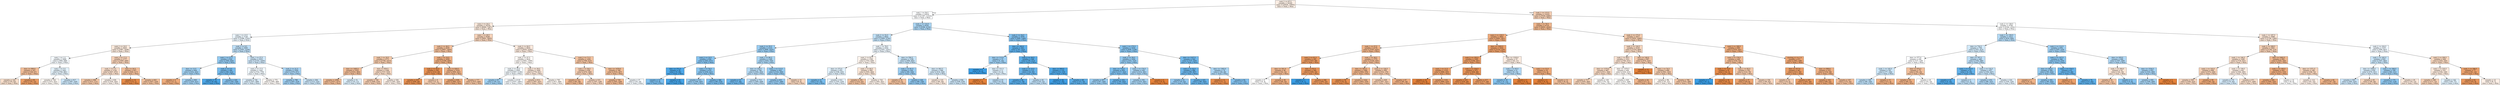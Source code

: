 digraph Tree {
node [shape=box, style="filled", color="black"] ;
0 [label="rank_2 <= 87.5\nsamples = 34329\nvalue = [18426, 15903]\nclass = Team_1 Wins", fillcolor="#fbeee4"] ;
1 [label="rank_1 <= 56.5\nsamples = 22910\nvalue = [11387, 11523]\nclass = Team_2 Wins", fillcolor="#fdfeff"] ;
0 -> 1 [labeldistance=2.5, labelangle=45, headlabel="True"] ;
2 [label="rank_2 <= 24.5\nsamples = 16376\nvalue = [8989, 7387]\nclass = Team_1 Wins", fillcolor="#fae9dc"] ;
1 -> 2 ;
3 [label="rank_1 <= 13.5\nsamples = 7130\nvalue = [3388, 3742]\nclass = Team_2 Wins", fillcolor="#ecf6fd"] ;
2 -> 3 ;
4 [label="rank_2 <= 10.5\nsamples = 3625\nvalue = [1987, 1638]\nclass = Team_1 Wins", fillcolor="#fae9dc"] ;
3 -> 4 ;
5 [label="rank_1 <= 1.5\nsamples = 1848\nvalue = [900, 948]\nclass = Team_2 Wins", fillcolor="#f5fafe"] ;
4 -> 5 ;
6 [label="date <= 999.0\nsamples = 207\nvalue = [140, 67]\nclass = Team_1 Wins", fillcolor="#f1bd98"] ;
5 -> 6 ;
7 [label="samples = 122\nvalue = [70, 52]\nclass = Team_1 Wins", fillcolor="#f8dfcc"] ;
6 -> 7 ;
8 [label="samples = 85\nvalue = [70, 15]\nclass = Team_1 Wins", fillcolor="#eb9c63"] ;
6 -> 8 ;
9 [label="rank_1 <= 5.5\nsamples = 1641\nvalue = [760, 881]\nclass = Team_2 Wins", fillcolor="#e4f2fb"] ;
5 -> 9 ;
10 [label="samples = 724\nvalue = [373, 351]\nclass = Team_1 Wins", fillcolor="#fdf8f3"] ;
9 -> 10 ;
11 [label="samples = 917\nvalue = [387, 530]\nclass = Team_2 Wins", fillcolor="#cae5f8"] ;
9 -> 11 ;
12 [label="rank_2 <= 17.5\nsamples = 1777\nvalue = [1087, 690]\nclass = Team_1 Wins", fillcolor="#f6d1b7"] ;
4 -> 12 ;
13 [label="rank_1 <= 5.5\nsamples = 1120\nvalue = [647, 473]\nclass = Team_1 Wins", fillcolor="#f8ddca"] ;
12 -> 13 ;
14 [label="samples = 484\nvalue = [313, 171]\nclass = Team_1 Wins", fillcolor="#f3c6a5"] ;
13 -> 14 ;
15 [label="samples = 636\nvalue = [334, 302]\nclass = Team_1 Wins", fillcolor="#fdf3ec"] ;
13 -> 15 ;
16 [label="date <= 20.5\nsamples = 657\nvalue = [440, 217]\nclass = Team_1 Wins", fillcolor="#f2bf9b"] ;
12 -> 16 ;
17 [label="samples = 14\nvalue = [13, 1]\nclass = Team_1 Wins", fillcolor="#e78b48"] ;
16 -> 17 ;
18 [label="samples = 643\nvalue = [427, 216]\nclass = Team_1 Wins", fillcolor="#f2c19d"] ;
16 -> 18 ;
19 [label="rank_2 <= 9.5\nsamples = 3505\nvalue = [1401, 2104]\nclass = Team_2 Wins", fillcolor="#bddef6"] ;
3 -> 19 ;
20 [label="rank_1 <= 27.5\nsamples = 954\nvalue = [300, 654]\nclass = Team_2 Wins", fillcolor="#94caf1"] ;
19 -> 20 ;
21 [label="date <= 13.5\nsamples = 664\nvalue = [232, 432]\nclass = Team_2 Wins", fillcolor="#a3d2f3"] ;
20 -> 21 ;
22 [label="samples = 4\nvalue = [3, 1]\nclass = Team_1 Wins", fillcolor="#eeab7b"] ;
21 -> 22 ;
23 [label="samples = 660\nvalue = [229, 431]\nclass = Team_2 Wins", fillcolor="#a2d1f3"] ;
21 -> 23 ;
24 [label="rank_2 <= 3.5\nsamples = 290\nvalue = [68, 222]\nclass = Team_2 Wins", fillcolor="#76bbed"] ;
20 -> 24 ;
25 [label="samples = 70\nvalue = [6, 64]\nclass = Team_2 Wins", fillcolor="#4ca6e7"] ;
24 -> 25 ;
26 [label="samples = 220\nvalue = [62, 158]\nclass = Team_2 Wins", fillcolor="#87c3ef"] ;
24 -> 26 ;
27 [label="rank_1 <= 27.5\nsamples = 2551\nvalue = [1101, 1450]\nclass = Team_2 Wins", fillcolor="#cfe7f9"] ;
19 -> 27 ;
28 [label="rank_2 <= 17.5\nsamples = 1501\nvalue = [722, 779]\nclass = Team_2 Wins", fillcolor="#f1f8fd"] ;
27 -> 28 ;
29 [label="samples = 726\nvalue = [327, 399]\nclass = Team_2 Wins", fillcolor="#dbedfa"] ;
28 -> 29 ;
30 [label="samples = 775\nvalue = [395, 380]\nclass = Team_1 Wins", fillcolor="#fefaf7"] ;
28 -> 30 ;
31 [label="rank_2 <= 21.5\nsamples = 1050\nvalue = [379, 671]\nclass = Team_2 Wins", fillcolor="#a9d4f4"] ;
27 -> 31 ;
32 [label="samples = 786\nvalue = [267, 519]\nclass = Team_2 Wins", fillcolor="#9fcff2"] ;
31 -> 32 ;
33 [label="samples = 264\nvalue = [112, 152]\nclass = Team_2 Wins", fillcolor="#cbe5f8"] ;
31 -> 33 ;
34 [label="rank_1 <= 29.5\nsamples = 9246\nvalue = [5601, 3645]\nclass = Team_1 Wins", fillcolor="#f6d3ba"] ;
2 -> 34 ;
35 [label="rank_2 <= 46.5\nsamples = 4430\nvalue = [2967, 1463]\nclass = Team_1 Wins", fillcolor="#f2bf9b"] ;
34 -> 35 ;
36 [label="rank_1 <= 19.5\nsamples = 2771\nvalue = [1758, 1013]\nclass = Team_1 Wins", fillcolor="#f4caab"] ;
35 -> 36 ;
37 [label="date <= 1495.5\nsamples = 1525\nvalue = [1031, 494]\nclass = Team_1 Wins", fillcolor="#f1bd98"] ;
36 -> 37 ;
38 [label="samples = 1494\nvalue = [1017, 477]\nclass = Team_1 Wins", fillcolor="#f1bc96"] ;
37 -> 38 ;
39 [label="samples = 31\nvalue = [14, 17]\nclass = Team_2 Wins", fillcolor="#dceefa"] ;
37 -> 39 ;
40 [label="date <= 859.5\nsamples = 1246\nvalue = [727, 519]\nclass = Team_1 Wins", fillcolor="#f8dbc6"] ;
36 -> 40 ;
41 [label="samples = 720\nvalue = [446, 274]\nclass = Team_1 Wins", fillcolor="#f5ceb3"] ;
40 -> 41 ;
42 [label="samples = 526\nvalue = [281, 245]\nclass = Team_1 Wins", fillcolor="#fcefe6"] ;
40 -> 42 ;
43 [label="rank_1 <= 10.5\nsamples = 1659\nvalue = [1209, 450]\nclass = Team_1 Wins", fillcolor="#efb083"] ;
35 -> 43 ;
44 [label="rank_2 <= 85.5\nsamples = 243\nvalue = [214, 29]\nclass = Team_1 Wins", fillcolor="#e99254"] ;
43 -> 44 ;
45 [label="samples = 235\nvalue = [209, 26]\nclass = Team_1 Wins", fillcolor="#e89152"] ;
44 -> 45 ;
46 [label="samples = 8\nvalue = [5, 3]\nclass = Team_1 Wins", fillcolor="#f5cdb0"] ;
44 -> 46 ;
47 [label="date <= 828.5\nsamples = 1416\nvalue = [995, 421]\nclass = Team_1 Wins", fillcolor="#f0b68d"] ;
43 -> 47 ;
48 [label="samples = 639\nvalue = [482, 157]\nclass = Team_1 Wins", fillcolor="#edaa79"] ;
47 -> 48 ;
49 [label="samples = 777\nvalue = [513, 264]\nclass = Team_1 Wins", fillcolor="#f2c29f"] ;
47 -> 49 ;
50 [label="rank_2 <= 64.5\nsamples = 4816\nvalue = [2634, 2182]\nclass = Team_1 Wins", fillcolor="#fbe9dd"] ;
34 -> 50 ;
51 [label="rank_2 <= 47.5\nsamples = 3614\nvalue = [1845, 1769]\nclass = Team_1 Wins", fillcolor="#fefaf7"] ;
50 -> 51 ;
52 [label="rank_2 <= 25.5\nsamples = 2205\nvalue = [1067, 1138]\nclass = Team_2 Wins", fillcolor="#f3f9fd"] ;
51 -> 52 ;
53 [label="samples = 87\nvalue = [30, 57]\nclass = Team_2 Wins", fillcolor="#a1d1f3"] ;
52 -> 53 ;
54 [label="samples = 2118\nvalue = [1037, 1081]\nclass = Team_2 Wins", fillcolor="#f7fbfe"] ;
52 -> 54 ;
55 [label="rank_1 <= 39.5\nsamples = 1409\nvalue = [778, 631]\nclass = Team_1 Wins", fillcolor="#fae7da"] ;
51 -> 55 ;
56 [label="samples = 614\nvalue = [367, 247]\nclass = Team_1 Wins", fillcolor="#f6d6be"] ;
55 -> 56 ;
57 [label="samples = 795\nvalue = [411, 384]\nclass = Team_1 Wins", fillcolor="#fdf7f2"] ;
55 -> 57 ;
58 [label="rank_2 <= 71.5\nsamples = 1202\nvalue = [789, 413]\nclass = Team_1 Wins", fillcolor="#f3c3a1"] ;
50 -> 58 ;
59 [label="rank_1 <= 36.5\nsamples = 436\nvalue = [270, 166]\nclass = Team_1 Wins", fillcolor="#f5ceb3"] ;
58 -> 59 ;
60 [label="samples = 121\nvalue = [83, 38]\nclass = Team_1 Wins", fillcolor="#f1bb94"] ;
59 -> 60 ;
61 [label="samples = 315\nvalue = [187, 128]\nclass = Team_1 Wins", fillcolor="#f7d7c1"] ;
59 -> 61 ;
62 [label="date <= 1479.0\nsamples = 766\nvalue = [519, 247]\nclass = Team_1 Wins", fillcolor="#f1bd97"] ;
58 -> 62 ;
63 [label="samples = 729\nvalue = [501, 228]\nclass = Team_1 Wins", fillcolor="#f1ba93"] ;
62 -> 63 ;
64 [label="samples = 37\nvalue = [18, 19]\nclass = Team_2 Wins", fillcolor="#f5fafe"] ;
62 -> 64 ;
65 [label="rank_1 <= 114.5\nsamples = 6534\nvalue = [2398, 4136]\nclass = Team_2 Wins", fillcolor="#acd6f4"] ;
1 -> 65 ;
66 [label="rank_2 <= 52.5\nsamples = 4655\nvalue = [1899, 2756]\nclass = Team_2 Wins", fillcolor="#c1e1f7"] ;
65 -> 66 ;
67 [label="rank_2 <= 35.5\nsamples = 2123\nvalue = [698, 1425]\nclass = Team_2 Wins", fillcolor="#9acdf2"] ;
66 -> 67 ;
68 [label="rank_2 <= 10.5\nsamples = 934\nvalue = [263, 671]\nclass = Team_2 Wins", fillcolor="#87c3ef"] ;
67 -> 68 ;
69 [label="date <= 371.5\nsamples = 55\nvalue = [5, 50]\nclass = Team_2 Wins", fillcolor="#4da7e8"] ;
68 -> 69 ;
70 [label="samples = 12\nvalue = [3, 9]\nclass = Team_2 Wins", fillcolor="#7bbeee"] ;
69 -> 70 ;
71 [label="samples = 43\nvalue = [2, 41]\nclass = Team_2 Wins", fillcolor="#43a2e6"] ;
69 -> 71 ;
72 [label="rank_1 <= 76.5\nsamples = 879\nvalue = [258, 621]\nclass = Team_2 Wins", fillcolor="#8bc6f0"] ;
68 -> 72 ;
73 [label="samples = 513\nvalue = [168, 345]\nclass = Team_2 Wins", fillcolor="#99cdf2"] ;
72 -> 73 ;
74 [label="samples = 366\nvalue = [90, 276]\nclass = Team_2 Wins", fillcolor="#7abded"] ;
72 -> 74 ;
75 [label="rank_1 <= 80.5\nsamples = 1189\nvalue = [435, 754]\nclass = Team_2 Wins", fillcolor="#abd6f4"] ;
67 -> 75 ;
76 [label="date <= 230.5\nsamples = 746\nvalue = [292, 454]\nclass = Team_2 Wins", fillcolor="#b8dcf6"] ;
75 -> 76 ;
77 [label="samples = 33\nvalue = [7, 26]\nclass = Team_2 Wins", fillcolor="#6eb7ec"] ;
76 -> 77 ;
78 [label="samples = 713\nvalue = [285, 428]\nclass = Team_2 Wins", fillcolor="#bddef6"] ;
76 -> 78 ;
79 [label="rank_1 <= 113.5\nsamples = 443\nvalue = [143, 300]\nclass = Team_2 Wins", fillcolor="#97ccf1"] ;
75 -> 79 ;
80 [label="samples = 433\nvalue = [137, 296]\nclass = Team_2 Wins", fillcolor="#95caf1"] ;
79 -> 80 ;
81 [label="samples = 10\nvalue = [6, 4]\nclass = Team_1 Wins", fillcolor="#f6d5bd"] ;
79 -> 81 ;
82 [label="rank_1 <= 78.5\nsamples = 2532\nvalue = [1201, 1331]\nclass = Team_2 Wins", fillcolor="#ecf5fc"] ;
66 -> 82 ;
83 [label="rank_2 <= 62.5\nsamples = 1342\nvalue = [703, 639]\nclass = Team_1 Wins", fillcolor="#fdf4ed"] ;
82 -> 83 ;
84 [label="date <= 272.0\nsamples = 433\nvalue = [198, 235]\nclass = Team_2 Wins", fillcolor="#e0f0fb"] ;
83 -> 84 ;
85 [label="samples = 21\nvalue = [5, 16]\nclass = Team_2 Wins", fillcolor="#77bced"] ;
84 -> 85 ;
86 [label="samples = 412\nvalue = [193, 219]\nclass = Team_2 Wins", fillcolor="#e7f3fc"] ;
84 -> 86 ;
87 [label="rank_1 <= 60.5\nsamples = 909\nvalue = [505, 404]\nclass = Team_1 Wins", fillcolor="#fae6d7"] ;
83 -> 87 ;
88 [label="samples = 185\nvalue = [122, 63]\nclass = Team_1 Wins", fillcolor="#f2c29f"] ;
87 -> 88 ;
89 [label="samples = 724\nvalue = [383, 341]\nclass = Team_1 Wins", fillcolor="#fcf1e9"] ;
87 -> 89 ;
90 [label="date <= 556.5\nsamples = 1190\nvalue = [498, 692]\nclass = Team_2 Wins", fillcolor="#c7e4f8"] ;
82 -> 90 ;
91 [label="rank_1 <= 81.5\nsamples = 244\nvalue = [80, 164]\nclass = Team_2 Wins", fillcolor="#9acdf2"] ;
90 -> 91 ;
92 [label="samples = 18\nvalue = [12, 6]\nclass = Team_1 Wins", fillcolor="#f2c09c"] ;
91 -> 92 ;
93 [label="samples = 226\nvalue = [68, 158]\nclass = Team_2 Wins", fillcolor="#8ec7f0"] ;
91 -> 93 ;
94 [label="date <= 663.5\nsamples = 946\nvalue = [418, 528]\nclass = Team_2 Wins", fillcolor="#d6ebfa"] ;
90 -> 94 ;
95 [label="samples = 110\nvalue = [60, 50]\nclass = Team_1 Wins", fillcolor="#fbeade"] ;
94 -> 95 ;
96 [label="samples = 836\nvalue = [358, 478]\nclass = Team_2 Wins", fillcolor="#cde6f8"] ;
94 -> 96 ;
97 [label="rank_2 <= 34.5\nsamples = 1879\nvalue = [499, 1380]\nclass = Team_2 Wins", fillcolor="#81c0ee"] ;
65 -> 97 ;
98 [label="date <= 182.0\nsamples = 263\nvalue = [41, 222]\nclass = Team_2 Wins", fillcolor="#5eafea"] ;
97 -> 98 ;
99 [label="date <= 113.0\nsamples = 15\nvalue = [5, 10]\nclass = Team_2 Wins", fillcolor="#9ccef2"] ;
98 -> 99 ;
100 [label="samples = 4\nvalue = [0, 4]\nclass = Team_2 Wins", fillcolor="#399de5"] ;
99 -> 100 ;
101 [label="date <= 121.5\nsamples = 11\nvalue = [5, 6]\nclass = Team_2 Wins", fillcolor="#deeffb"] ;
99 -> 101 ;
102 [label="samples = 1\nvalue = [1, 0]\nclass = Team_1 Wins", fillcolor="#e58139"] ;
101 -> 102 ;
103 [label="samples = 10\nvalue = [4, 6]\nclass = Team_2 Wins", fillcolor="#bddef6"] ;
101 -> 103 ;
104 [label="rank_2 <= 26.5\nsamples = 248\nvalue = [36, 212]\nclass = Team_2 Wins", fillcolor="#5baee9"] ;
98 -> 104 ;
105 [label="rank_2 <= 23.5\nsamples = 115\nvalue = [22, 93]\nclass = Team_2 Wins", fillcolor="#68b4eb"] ;
104 -> 105 ;
106 [label="samples = 90\nvalue = [12, 78]\nclass = Team_2 Wins", fillcolor="#57ace9"] ;
105 -> 106 ;
107 [label="samples = 25\nvalue = [10, 15]\nclass = Team_2 Wins", fillcolor="#bddef6"] ;
105 -> 107 ;
108 [label="date <= 809.0\nsamples = 133\nvalue = [14, 119]\nclass = Team_2 Wins", fillcolor="#50a9e8"] ;
104 -> 108 ;
109 [label="samples = 44\nvalue = [1, 43]\nclass = Team_2 Wins", fillcolor="#3e9fe6"] ;
108 -> 109 ;
110 [label="samples = 89\nvalue = [13, 76]\nclass = Team_2 Wins", fillcolor="#5baee9"] ;
108 -> 110 ;
111 [label="rank_1 <= 175.5\nsamples = 1616\nvalue = [458, 1158]\nclass = Team_2 Wins", fillcolor="#87c4ef"] ;
97 -> 111 ;
112 [label="rank_2 <= 59.5\nsamples = 1054\nvalue = [331, 723]\nclass = Team_2 Wins", fillcolor="#94caf1"] ;
111 -> 112 ;
113 [label="date <= 716.5\nsamples = 459\nvalue = [117, 342]\nclass = Team_2 Wins", fillcolor="#7dbfee"] ;
112 -> 113 ;
114 [label="samples = 207\nvalue = [67, 140]\nclass = Team_2 Wins", fillcolor="#98ccf1"] ;
113 -> 114 ;
115 [label="samples = 252\nvalue = [50, 202]\nclass = Team_2 Wins", fillcolor="#6ab5eb"] ;
113 -> 115 ;
116 [label="rank_1 <= 174.5\nsamples = 595\nvalue = [214, 381]\nclass = Team_2 Wins", fillcolor="#a8d4f4"] ;
112 -> 116 ;
117 [label="samples = 591\nvalue = [210, 381]\nclass = Team_2 Wins", fillcolor="#a6d3f3"] ;
116 -> 117 ;
118 [label="samples = 4\nvalue = [4, 0]\nclass = Team_1 Wins", fillcolor="#e58139"] ;
116 -> 118 ;
119 [label="date <= 1337.5\nsamples = 562\nvalue = [127, 435]\nclass = Team_2 Wins", fillcolor="#73baed"] ;
111 -> 119 ;
120 [label="rank_2 <= 42.5\nsamples = 486\nvalue = [99, 387]\nclass = Team_2 Wins", fillcolor="#6cb6ec"] ;
119 -> 120 ;
121 [label="samples = 61\nvalue = [19, 42]\nclass = Team_2 Wins", fillcolor="#93c9f1"] ;
120 -> 121 ;
122 [label="samples = 425\nvalue = [80, 345]\nclass = Team_2 Wins", fillcolor="#67b4eb"] ;
120 -> 122 ;
123 [label="date <= 1365.0\nsamples = 76\nvalue = [28, 48]\nclass = Team_2 Wins", fillcolor="#acd6f4"] ;
119 -> 123 ;
124 [label="samples = 12\nvalue = [11, 1]\nclass = Team_1 Wins", fillcolor="#e78c4b"] ;
123 -> 124 ;
125 [label="samples = 64\nvalue = [17, 47]\nclass = Team_2 Wins", fillcolor="#81c0ee"] ;
123 -> 125 ;
126 [label="rank_1 <= 115.5\nsamples = 11419\nvalue = [7039, 4380]\nclass = Team_1 Wins", fillcolor="#f5cfb4"] ;
0 -> 126 [labeldistance=2.5, labelangle=-45, headlabel="False"] ;
127 [label="rank_1 <= 70.5\nsamples = 6719\nvalue = [4693, 2026]\nclass = Team_1 Wins", fillcolor="#f0b78e"] ;
126 -> 127 ;
128 [label="rank_2 <= 130.5\nsamples = 3802\nvalue = [2861, 941]\nclass = Team_1 Wins", fillcolor="#eeaa7a"] ;
127 -> 128 ;
129 [label="rank_1 <= 27.5\nsamples = 2170\nvalue = [1547, 623]\nclass = Team_1 Wins", fillcolor="#efb489"] ;
128 -> 129 ;
130 [label="rank_2 <= 91.5\nsamples = 395\nvalue = [327, 68]\nclass = Team_1 Wins", fillcolor="#ea9b62"] ;
129 -> 130 ;
131 [label="date <= 541.0\nsamples = 46\nvalue = [32, 14]\nclass = Team_1 Wins", fillcolor="#f0b890"] ;
130 -> 131 ;
132 [label="samples = 8\nvalue = [4, 4]\nclass = Team_1 Wins", fillcolor="#ffffff"] ;
131 -> 132 ;
133 [label="samples = 38\nvalue = [28, 10]\nclass = Team_1 Wins", fillcolor="#eeae80"] ;
131 -> 133 ;
134 [label="date <= 91.0\nsamples = 349\nvalue = [295, 54]\nclass = Team_1 Wins", fillcolor="#ea985d"] ;
130 -> 134 ;
135 [label="samples = 1\nvalue = [0, 1]\nclass = Team_2 Wins", fillcolor="#399de5"] ;
134 -> 135 ;
136 [label="samples = 348\nvalue = [295, 53]\nclass = Team_1 Wins", fillcolor="#ea985d"] ;
134 -> 136 ;
137 [label="rank_1 <= 58.5\nsamples = 1775\nvalue = [1220, 555]\nclass = Team_1 Wins", fillcolor="#f1ba93"] ;
129 -> 137 ;
138 [label="date <= 185.5\nsamples = 1280\nvalue = [904, 376]\nclass = Team_1 Wins", fillcolor="#f0b58b"] ;
137 -> 138 ;
139 [label="samples = 58\nvalue = [52, 6]\nclass = Team_1 Wins", fillcolor="#e89050"] ;
138 -> 139 ;
140 [label="samples = 1222\nvalue = [852, 370]\nclass = Team_1 Wins", fillcolor="#f0b88f"] ;
138 -> 140 ;
141 [label="rank_2 <= 120.5\nsamples = 495\nvalue = [316, 179]\nclass = Team_1 Wins", fillcolor="#f4c8a9"] ;
137 -> 141 ;
142 [label="samples = 428\nvalue = [267, 161]\nclass = Team_1 Wins", fillcolor="#f5cdb0"] ;
141 -> 142 ;
143 [label="samples = 67\nvalue = [49, 18]\nclass = Team_1 Wins", fillcolor="#efaf82"] ;
141 -> 143 ;
144 [label="date <= 1505.5\nsamples = 1632\nvalue = [1314, 318]\nclass = Team_1 Wins", fillcolor="#eb9f69"] ;
128 -> 144 ;
145 [label="rank_2 <= 193.5\nsamples = 1595\nvalue = [1294, 301]\nclass = Team_1 Wins", fillcolor="#eb9e67"] ;
144 -> 145 ;
146 [label="rank_1 <= 11.5\nsamples = 1123\nvalue = [888, 235]\nclass = Team_1 Wins", fillcolor="#eca26d"] ;
145 -> 146 ;
147 [label="samples = 22\nvalue = [22, 0]\nclass = Team_1 Wins", fillcolor="#e58139"] ;
146 -> 147 ;
148 [label="samples = 1101\nvalue = [866, 235]\nclass = Team_1 Wins", fillcolor="#eca36f"] ;
146 -> 148 ;
149 [label="rank_2 <= 234.5\nsamples = 472\nvalue = [406, 66]\nclass = Team_1 Wins", fillcolor="#e99559"] ;
145 -> 149 ;
150 [label="samples = 255\nvalue = [229, 26]\nclass = Team_1 Wins", fillcolor="#e88f4f"] ;
149 -> 150 ;
151 [label="samples = 217\nvalue = [177, 40]\nclass = Team_1 Wins", fillcolor="#eb9d66"] ;
149 -> 151 ;
152 [label="date <= 1529.0\nsamples = 37\nvalue = [20, 17]\nclass = Team_1 Wins", fillcolor="#fbece1"] ;
144 -> 152 ;
153 [label="rank_1 <= 65.5\nsamples = 21\nvalue = [8, 13]\nclass = Team_2 Wins", fillcolor="#b3d9f5"] ;
152 -> 153 ;
154 [label="samples = 18\nvalue = [5, 13]\nclass = Team_2 Wins", fillcolor="#85c3ef"] ;
153 -> 154 ;
155 [label="samples = 3\nvalue = [3, 0]\nclass = Team_1 Wins", fillcolor="#e58139"] ;
153 -> 155 ;
156 [label="rank_1 <= 31.0\nsamples = 16\nvalue = [12, 4]\nclass = Team_1 Wins", fillcolor="#eeab7b"] ;
152 -> 156 ;
157 [label="samples = 4\nvalue = [4, 0]\nclass = Team_1 Wins", fillcolor="#e58139"] ;
156 -> 157 ;
158 [label="samples = 12\nvalue = [8, 4]\nclass = Team_1 Wins", fillcolor="#f2c09c"] ;
156 -> 158 ;
159 [label="rank_2 <= 173.5\nsamples = 2917\nvalue = [1832, 1085]\nclass = Team_1 Wins", fillcolor="#f4ccae"] ;
127 -> 159 ;
160 [label="rank_2 <= 124.5\nsamples = 2218\nvalue = [1314, 904]\nclass = Team_1 Wins", fillcolor="#f7d8c1"] ;
159 -> 160 ;
161 [label="rank_1 <= 98.5\nsamples = 1311\nvalue = [740, 571]\nclass = Team_1 Wins", fillcolor="#f9e2d2"] ;
160 -> 161 ;
162 [label="date <= 1270.0\nsamples = 867\nvalue = [511, 356]\nclass = Team_1 Wins", fillcolor="#f7d9c3"] ;
161 -> 162 ;
163 [label="samples = 717\nvalue = [435, 282]\nclass = Team_1 Wins", fillcolor="#f6d3b9"] ;
162 -> 163 ;
164 [label="samples = 150\nvalue = [76, 74]\nclass = Team_1 Wins", fillcolor="#fefcfa"] ;
162 -> 164 ;
165 [label="date <= 1476.5\nsamples = 444\nvalue = [229, 215]\nclass = Team_1 Wins", fillcolor="#fdf7f3"] ;
161 -> 165 ;
166 [label="samples = 420\nvalue = [212, 208]\nclass = Team_1 Wins", fillcolor="#fffdfb"] ;
165 -> 166 ;
167 [label="samples = 24\nvalue = [17, 7]\nclass = Team_1 Wins", fillcolor="#f0b58b"] ;
165 -> 167 ;
168 [label="date <= 146.0\nsamples = 907\nvalue = [574, 333]\nclass = Team_1 Wins", fillcolor="#f4caac"] ;
160 -> 168 ;
169 [label="samples = 13\nvalue = [13, 0]\nclass = Team_1 Wins", fillcolor="#e58139"] ;
168 -> 169 ;
170 [label="rank_1 <= 74.5\nsamples = 894\nvalue = [561, 333]\nclass = Team_1 Wins", fillcolor="#f4ccaf"] ;
168 -> 170 ;
171 [label="samples = 98\nvalue = [51, 47]\nclass = Team_1 Wins", fillcolor="#fdf5ef"] ;
170 -> 171 ;
172 [label="samples = 796\nvalue = [510, 286]\nclass = Team_1 Wins", fillcolor="#f4c8a8"] ;
170 -> 172 ;
173 [label="rank_2 <= 189.5\nsamples = 699\nvalue = [518, 181]\nclass = Team_1 Wins", fillcolor="#eead7e"] ;
159 -> 173 ;
174 [label="rank_2 <= 176.5\nsamples = 228\nvalue = [155, 73]\nclass = Team_1 Wins", fillcolor="#f1bc96"] ;
173 -> 174 ;
175 [label="rank_1 <= 73.5\nsamples = 35\nvalue = [32, 3]\nclass = Team_1 Wins", fillcolor="#e78d4c"] ;
174 -> 175 ;
176 [label="samples = 1\nvalue = [0, 1]\nclass = Team_2 Wins", fillcolor="#399de5"] ;
175 -> 176 ;
177 [label="samples = 34\nvalue = [32, 2]\nclass = Team_1 Wins", fillcolor="#e78945"] ;
175 -> 177 ;
178 [label="rank_1 <= 82.5\nsamples = 193\nvalue = [123, 70]\nclass = Team_1 Wins", fillcolor="#f4c9aa"] ;
174 -> 178 ;
179 [label="samples = 37\nvalue = [29, 8]\nclass = Team_1 Wins", fillcolor="#eca470"] ;
178 -> 179 ;
180 [label="samples = 156\nvalue = [94, 62]\nclass = Team_1 Wins", fillcolor="#f6d4bc"] ;
178 -> 180 ;
181 [label="starting_ct <= 1.5\nsamples = 471\nvalue = [363, 108]\nclass = Team_1 Wins", fillcolor="#eda674"] ;
173 -> 181 ;
182 [label="date <= 417.0\nsamples = 261\nvalue = [211, 50]\nclass = Team_1 Wins", fillcolor="#eb9f68"] ;
181 -> 182 ;
183 [label="samples = 16\nvalue = [10, 6]\nclass = Team_1 Wins", fillcolor="#f5cdb0"] ;
182 -> 183 ;
184 [label="samples = 245\nvalue = [201, 44]\nclass = Team_1 Wins", fillcolor="#eb9d64"] ;
182 -> 184 ;
185 [label="date <= 899.0\nsamples = 210\nvalue = [152, 58]\nclass = Team_1 Wins", fillcolor="#efb185"] ;
181 -> 185 ;
186 [label="samples = 103\nvalue = [80, 23]\nclass = Team_1 Wins", fillcolor="#eca572"] ;
185 -> 186 ;
187 [label="samples = 107\nvalue = [72, 35]\nclass = Team_1 Wins", fillcolor="#f2be99"] ;
185 -> 187 ;
188 [label="rank_2 <= 138.5\nsamples = 4700\nvalue = [2346, 2354]\nclass = Team_2 Wins", fillcolor="#feffff"] ;
126 -> 188 ;
189 [label="rank_1 <= 150.5\nsamples = 1612\nvalue = [618, 994]\nclass = Team_2 Wins", fillcolor="#b4daf5"] ;
188 -> 189 ;
190 [label="date <= 732.5\nsamples = 736\nvalue = [321, 415]\nclass = Team_2 Wins", fillcolor="#d2e9f9"] ;
189 -> 190 ;
191 [label="date <= 577.0\nsamples = 256\nvalue = [127, 129]\nclass = Team_2 Wins", fillcolor="#fcfdff"] ;
190 -> 191 ;
192 [label="rank_1 <= 145.5\nsamples = 181\nvalue = [77, 104]\nclass = Team_2 Wins", fillcolor="#cce6f8"] ;
191 -> 192 ;
193 [label="samples = 166\nvalue = [66, 100]\nclass = Team_2 Wins", fillcolor="#bcdef6"] ;
192 -> 193 ;
194 [label="samples = 15\nvalue = [11, 4]\nclass = Team_1 Wins", fillcolor="#eeaf81"] ;
192 -> 194 ;
195 [label="date <= 674.5\nsamples = 75\nvalue = [50, 25]\nclass = Team_1 Wins", fillcolor="#f2c09c"] ;
191 -> 195 ;
196 [label="samples = 55\nvalue = [40, 15]\nclass = Team_1 Wins", fillcolor="#efb083"] ;
195 -> 196 ;
197 [label="samples = 20\nvalue = [10, 10]\nclass = Team_1 Wins", fillcolor="#ffffff"] ;
195 -> 197 ;
198 [label="date <= 797.5\nsamples = 480\nvalue = [194, 286]\nclass = Team_2 Wins", fillcolor="#bfdff7"] ;
190 -> 198 ;
199 [label="rank_1 <= 143.5\nsamples = 23\nvalue = [4, 19]\nclass = Team_2 Wins", fillcolor="#63b2ea"] ;
198 -> 199 ;
200 [label="samples = 18\nvalue = [2, 16]\nclass = Team_2 Wins", fillcolor="#52a9e8"] ;
199 -> 200 ;
201 [label="samples = 5\nvalue = [2, 3]\nclass = Team_2 Wins", fillcolor="#bddef6"] ;
199 -> 201 ;
202 [label="rank_1 <= 132.5\nsamples = 457\nvalue = [190, 267]\nclass = Team_2 Wins", fillcolor="#c6e3f8"] ;
198 -> 202 ;
203 [label="samples = 233\nvalue = [86, 147]\nclass = Team_2 Wins", fillcolor="#add6f4"] ;
202 -> 203 ;
204 [label="samples = 224\nvalue = [104, 120]\nclass = Team_2 Wins", fillcolor="#e5f2fc"] ;
202 -> 204 ;
205 [label="rank_2 <= 112.5\nsamples = 876\nvalue = [297, 579]\nclass = Team_2 Wins", fillcolor="#9fcff2"] ;
189 -> 205 ;
206 [label="rank_2 <= 107.5\nsamples = 380\nvalue = [110, 270]\nclass = Team_2 Wins", fillcolor="#8ac5f0"] ;
205 -> 206 ;
207 [label="date <= 246.0\nsamples = 299\nvalue = [95, 204]\nclass = Team_2 Wins", fillcolor="#95cbf1"] ;
206 -> 207 ;
208 [label="samples = 7\nvalue = [5, 2]\nclass = Team_1 Wins", fillcolor="#efb388"] ;
207 -> 208 ;
209 [label="samples = 292\nvalue = [90, 202]\nclass = Team_2 Wins", fillcolor="#91c9f1"] ;
207 -> 209 ;
210 [label="rank_1 <= 154.5\nsamples = 81\nvalue = [15, 66]\nclass = Team_2 Wins", fillcolor="#66b3eb"] ;
206 -> 210 ;
211 [label="samples = 5\nvalue = [4, 1]\nclass = Team_1 Wins", fillcolor="#eca06a"] ;
210 -> 211 ;
212 [label="samples = 76\nvalue = [11, 65]\nclass = Team_2 Wins", fillcolor="#5baee9"] ;
210 -> 212 ;
213 [label="date <= 429.0\nsamples = 496\nvalue = [187, 309]\nclass = Team_2 Wins", fillcolor="#b1d8f5"] ;
205 -> 213 ;
214 [label="rank_1 <= 204.0\nsamples = 43\nvalue = [24, 19]\nclass = Team_1 Wins", fillcolor="#fae5d6"] ;
213 -> 214 ;
215 [label="samples = 32\nvalue = [21, 11]\nclass = Team_1 Wins", fillcolor="#f3c3a1"] ;
214 -> 215 ;
216 [label="samples = 11\nvalue = [3, 8]\nclass = Team_2 Wins", fillcolor="#83c2ef"] ;
214 -> 216 ;
217 [label="date <= 1534.5\nsamples = 453\nvalue = [163, 290]\nclass = Team_2 Wins", fillcolor="#a8d4f4"] ;
213 -> 217 ;
218 [label="samples = 450\nvalue = [160, 290]\nclass = Team_2 Wins", fillcolor="#a6d3f3"] ;
217 -> 218 ;
219 [label="samples = 3\nvalue = [3, 0]\nclass = Team_1 Wins", fillcolor="#e58139"] ;
217 -> 219 ;
220 [label="rank_1 <= 187.5\nsamples = 3088\nvalue = [1728, 1360]\nclass = Team_1 Wins", fillcolor="#f9e4d5"] ;
188 -> 220 ;
221 [label="rank_2 <= 208.5\nsamples = 1851\nvalue = [1138, 713]\nclass = Team_1 Wins", fillcolor="#f5d0b5"] ;
220 -> 221 ;
222 [label="rank_1 <= 146.5\nsamples = 1249\nvalue = [718, 531]\nclass = Team_1 Wins", fillcolor="#f8decb"] ;
221 -> 222 ;
223 [label="rank_1 <= 143.5\nsamples = 608\nvalue = [372, 236]\nclass = Team_1 Wins", fillcolor="#f5d1b7"] ;
222 -> 223 ;
224 [label="samples = 550\nvalue = [328, 222]\nclass = Team_1 Wins", fillcolor="#f7d6bf"] ;
223 -> 224 ;
225 [label="samples = 58\nvalue = [44, 14]\nclass = Team_1 Wins", fillcolor="#eda978"] ;
223 -> 225 ;
226 [label="rank_1 <= 158.5\nsamples = 641\nvalue = [346, 295]\nclass = Team_1 Wins", fillcolor="#fbece2"] ;
222 -> 226 ;
227 [label="samples = 170\nvalue = [75, 95]\nclass = Team_2 Wins", fillcolor="#d5eafa"] ;
226 -> 227 ;
228 [label="samples = 471\nvalue = [271, 200]\nclass = Team_1 Wins", fillcolor="#f8decb"] ;
226 -> 228 ;
229 [label="date <= 1062.5\nsamples = 602\nvalue = [420, 182]\nclass = Team_1 Wins", fillcolor="#f0b88f"] ;
221 -> 229 ;
230 [label="rank_1 <= 185.5\nsamples = 422\nvalue = [312, 110]\nclass = Team_1 Wins", fillcolor="#eead7f"] ;
229 -> 230 ;
231 [label="samples = 406\nvalue = [304, 102]\nclass = Team_1 Wins", fillcolor="#eeab7b"] ;
230 -> 231 ;
232 [label="samples = 16\nvalue = [8, 8]\nclass = Team_1 Wins", fillcolor="#ffffff"] ;
230 -> 232 ;
233 [label="date <= 1371.5\nsamples = 180\nvalue = [108, 72]\nclass = Team_1 Wins", fillcolor="#f6d5bd"] ;
229 -> 233 ;
234 [label="samples = 114\nvalue = [61, 53]\nclass = Team_1 Wins", fillcolor="#fceee5"] ;
233 -> 234 ;
235 [label="samples = 66\nvalue = [47, 19]\nclass = Team_1 Wins", fillcolor="#f0b489"] ;
233 -> 235 ;
236 [label="rank_2 <= 224.5\nsamples = 1237\nvalue = [590, 647]\nclass = Team_2 Wins", fillcolor="#eef6fd"] ;
220 -> 236 ;
237 [label="rank_1 <= 245.5\nsamples = 829\nvalue = [347, 482]\nclass = Team_2 Wins", fillcolor="#c8e4f8"] ;
236 -> 237 ;
238 [label="date <= 1408.5\nsamples = 630\nvalue = [279, 351]\nclass = Team_2 Wins", fillcolor="#d6ebfa"] ;
237 -> 238 ;
239 [label="samples = 565\nvalue = [240, 325]\nclass = Team_2 Wins", fillcolor="#cbe5f8"] ;
238 -> 239 ;
240 [label="samples = 65\nvalue = [39, 26]\nclass = Team_1 Wins", fillcolor="#f6d5bd"] ;
238 -> 240 ;
241 [label="rank_1 <= 308.5\nsamples = 199\nvalue = [68, 131]\nclass = Team_2 Wins", fillcolor="#a0d0f2"] ;
237 -> 241 ;
242 [label="samples = 170\nvalue = [52, 118]\nclass = Team_2 Wins", fillcolor="#90c8f0"] ;
241 -> 242 ;
243 [label="samples = 29\nvalue = [16, 13]\nclass = Team_1 Wins", fillcolor="#fae7da"] ;
241 -> 243 ;
244 [label="rank_2 <= 299.5\nsamples = 408\nvalue = [243, 165]\nclass = Team_1 Wins", fillcolor="#f7d7bf"] ;
236 -> 244 ;
245 [label="rank_1 <= 235.5\nsamples = 331\nvalue = [182, 149]\nclass = Team_1 Wins", fillcolor="#fae8db"] ;
244 -> 245 ;
246 [label="samples = 189\nvalue = [117, 72]\nclass = Team_1 Wins", fillcolor="#f5cfb3"] ;
245 -> 246 ;
247 [label="samples = 142\nvalue = [65, 77]\nclass = Team_2 Wins", fillcolor="#e0f0fb"] ;
245 -> 247 ;
248 [label="rank_1 <= 298.5\nsamples = 77\nvalue = [61, 16]\nclass = Team_1 Wins", fillcolor="#eca26d"] ;
244 -> 248 ;
249 [label="samples = 62\nvalue = [53, 9]\nclass = Team_1 Wins", fillcolor="#e9965b"] ;
248 -> 249 ;
250 [label="samples = 15\nvalue = [8, 7]\nclass = Team_1 Wins", fillcolor="#fcefe6"] ;
248 -> 250 ;
}